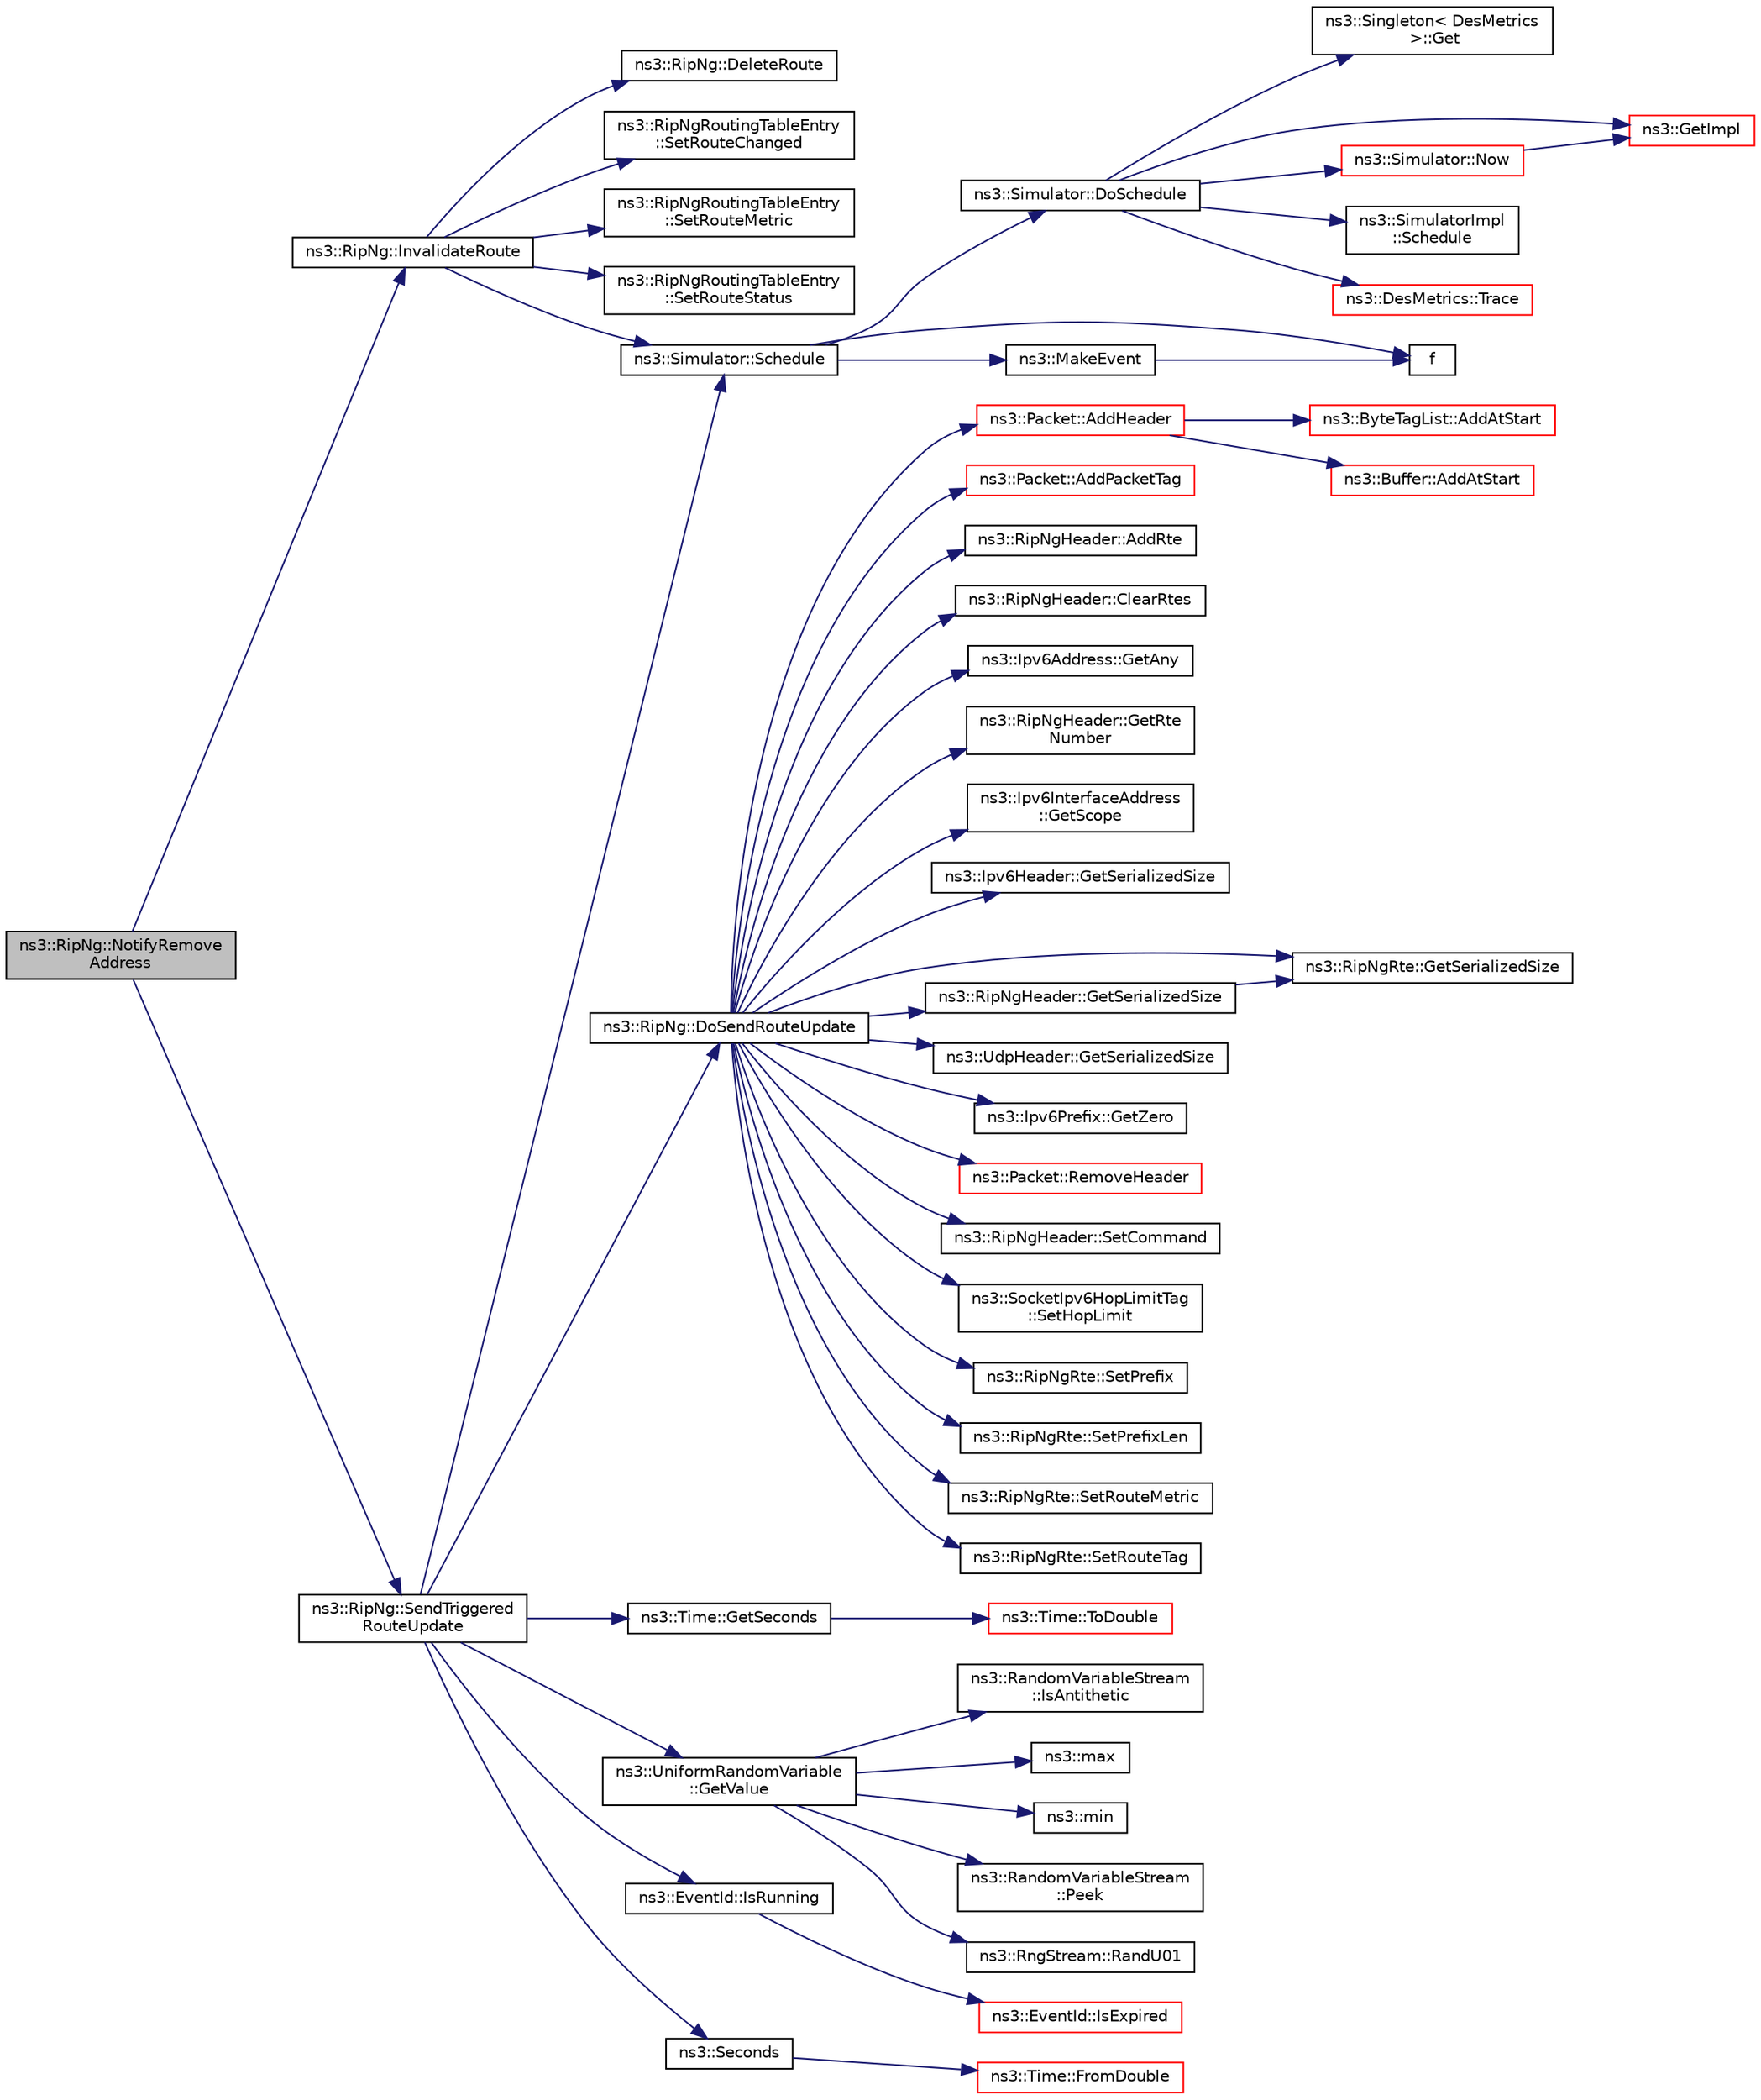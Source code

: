 digraph "ns3::RipNg::NotifyRemoveAddress"
{
 // LATEX_PDF_SIZE
  edge [fontname="Helvetica",fontsize="10",labelfontname="Helvetica",labelfontsize="10"];
  node [fontname="Helvetica",fontsize="10",shape=record];
  rankdir="LR";
  Node1 [label="ns3::RipNg::NotifyRemove\lAddress",height=0.2,width=0.4,color="black", fillcolor="grey75", style="filled", fontcolor="black",tooltip="Notify when specified interface add an address."];
  Node1 -> Node2 [color="midnightblue",fontsize="10",style="solid",fontname="Helvetica"];
  Node2 [label="ns3::RipNg::InvalidateRoute",height=0.2,width=0.4,color="black", fillcolor="white", style="filled",URL="$classns3_1_1_rip_ng.html#ae4fc1ca9ed948f3c028fd96fb016f7dd",tooltip="Invalidate a route."];
  Node2 -> Node3 [color="midnightblue",fontsize="10",style="solid",fontname="Helvetica"];
  Node3 [label="ns3::RipNg::DeleteRoute",height=0.2,width=0.4,color="black", fillcolor="white", style="filled",URL="$classns3_1_1_rip_ng.html#a9d1204fd821a2a528b250e57ddb0df04",tooltip="Delete a route."];
  Node2 -> Node4 [color="midnightblue",fontsize="10",style="solid",fontname="Helvetica"];
  Node4 [label="ns3::Simulator::Schedule",height=0.2,width=0.4,color="black", fillcolor="white", style="filled",URL="$classns3_1_1_simulator.html#a3da7d28335c8ac0e3e86781f766df241",tooltip="Schedule an event to expire after delay."];
  Node4 -> Node5 [color="midnightblue",fontsize="10",style="solid",fontname="Helvetica"];
  Node5 [label="ns3::Simulator::DoSchedule",height=0.2,width=0.4,color="black", fillcolor="white", style="filled",URL="$classns3_1_1_simulator.html#a47af23973938819bdc89cb2807e09ed5",tooltip="Implementation of the various Schedule methods."];
  Node5 -> Node6 [color="midnightblue",fontsize="10",style="solid",fontname="Helvetica"];
  Node6 [label="ns3::Singleton\< DesMetrics\l \>::Get",height=0.2,width=0.4,color="black", fillcolor="white", style="filled",URL="$classns3_1_1_singleton.html#a80a2cd3c25a27ea72add7a9f7a141ffa",tooltip="Get a pointer to the singleton instance."];
  Node5 -> Node7 [color="midnightblue",fontsize="10",style="solid",fontname="Helvetica"];
  Node7 [label="ns3::GetImpl",height=0.2,width=0.4,color="red", fillcolor="white", style="filled",URL="$group__simulator.html#ga42eb4eddad41528d4d99794a3dae3fd0",tooltip="Get the SimulatorImpl singleton."];
  Node5 -> Node43 [color="midnightblue",fontsize="10",style="solid",fontname="Helvetica"];
  Node43 [label="ns3::Simulator::Now",height=0.2,width=0.4,color="red", fillcolor="white", style="filled",URL="$classns3_1_1_simulator.html#ac3178fa975b419f7875e7105be122800",tooltip="Return the current simulation virtual time."];
  Node43 -> Node7 [color="midnightblue",fontsize="10",style="solid",fontname="Helvetica"];
  Node5 -> Node57 [color="midnightblue",fontsize="10",style="solid",fontname="Helvetica"];
  Node57 [label="ns3::SimulatorImpl\l::Schedule",height=0.2,width=0.4,color="black", fillcolor="white", style="filled",URL="$classns3_1_1_simulator_impl.html#a24eac97ca7dc0e64162e3596064cfb5c",tooltip="Schedule a future event execution (in the same context)."];
  Node5 -> Node58 [color="midnightblue",fontsize="10",style="solid",fontname="Helvetica"];
  Node58 [label="ns3::DesMetrics::Trace",height=0.2,width=0.4,color="red", fillcolor="white", style="filled",URL="$classns3_1_1_des_metrics.html#ab7c6c097412d0398affbc9f8d2643160",tooltip="Trace an event to self at the time it is scheduled."];
  Node4 -> Node65 [color="midnightblue",fontsize="10",style="solid",fontname="Helvetica"];
  Node65 [label="f",height=0.2,width=0.4,color="black", fillcolor="white", style="filled",URL="$80211b_8c.html#ae7ffc1a8f84fa47a0812b2f2b9627132",tooltip=" "];
  Node4 -> Node66 [color="midnightblue",fontsize="10",style="solid",fontname="Helvetica"];
  Node66 [label="ns3::MakeEvent",height=0.2,width=0.4,color="black", fillcolor="white", style="filled",URL="$group__makeeventfnptr.html#ga289a28a2497c18a9bd299e5e2014094b",tooltip="Make an EventImpl from a function pointer taking varying numbers of arguments."];
  Node66 -> Node65 [color="midnightblue",fontsize="10",style="solid",fontname="Helvetica"];
  Node2 -> Node67 [color="midnightblue",fontsize="10",style="solid",fontname="Helvetica"];
  Node67 [label="ns3::RipNgRoutingTableEntry\l::SetRouteChanged",height=0.2,width=0.4,color="black", fillcolor="white", style="filled",URL="$classns3_1_1_rip_ng_routing_table_entry.html#adc76e692e8dcf59a417c24cc18ccff09",tooltip="Set the route as changed."];
  Node2 -> Node68 [color="midnightblue",fontsize="10",style="solid",fontname="Helvetica"];
  Node68 [label="ns3::RipNgRoutingTableEntry\l::SetRouteMetric",height=0.2,width=0.4,color="black", fillcolor="white", style="filled",URL="$classns3_1_1_rip_ng_routing_table_entry.html#aa9cb450cdb14d6890ce3693ca0c15f88",tooltip="Set the route metric."];
  Node2 -> Node69 [color="midnightblue",fontsize="10",style="solid",fontname="Helvetica"];
  Node69 [label="ns3::RipNgRoutingTableEntry\l::SetRouteStatus",height=0.2,width=0.4,color="black", fillcolor="white", style="filled",URL="$classns3_1_1_rip_ng_routing_table_entry.html#affacfc33b16857b44b03ba9352fd214b",tooltip="Set the route status."];
  Node1 -> Node70 [color="midnightblue",fontsize="10",style="solid",fontname="Helvetica"];
  Node70 [label="ns3::RipNg::SendTriggered\lRouteUpdate",height=0.2,width=0.4,color="black", fillcolor="white", style="filled",URL="$classns3_1_1_rip_ng.html#ad7a8e445116b3dd8cdd1d50366787c66",tooltip="Send Triggered Routing Updates on all interfaces."];
  Node70 -> Node71 [color="midnightblue",fontsize="10",style="solid",fontname="Helvetica"];
  Node71 [label="ns3::RipNg::DoSendRouteUpdate",height=0.2,width=0.4,color="black", fillcolor="white", style="filled",URL="$classns3_1_1_rip_ng.html#a110005349bf811e1b0f6af182298be15",tooltip="Send Routing Updates on all interfaces."];
  Node71 -> Node72 [color="midnightblue",fontsize="10",style="solid",fontname="Helvetica"];
  Node72 [label="ns3::Packet::AddHeader",height=0.2,width=0.4,color="red", fillcolor="white", style="filled",URL="$classns3_1_1_packet.html#a465108c595a0bc592095cbcab1832ed8",tooltip="Add header to this packet."];
  Node72 -> Node73 [color="midnightblue",fontsize="10",style="solid",fontname="Helvetica"];
  Node73 [label="ns3::ByteTagList::AddAtStart",height=0.2,width=0.4,color="red", fillcolor="white", style="filled",URL="$classns3_1_1_byte_tag_list.html#acb4563fbe4299c55af41ba7a166b71d5",tooltip="Make sure that all offsets are bigger than prependOffset which represents the location where new byte..."];
  Node72 -> Node79 [color="midnightblue",fontsize="10",style="solid",fontname="Helvetica"];
  Node79 [label="ns3::Buffer::AddAtStart",height=0.2,width=0.4,color="red", fillcolor="white", style="filled",URL="$classns3_1_1_buffer.html#a8abd8164c3671d3dadc98fc66fade7b1",tooltip=" "];
  Node71 -> Node111 [color="midnightblue",fontsize="10",style="solid",fontname="Helvetica"];
  Node111 [label="ns3::Packet::AddPacketTag",height=0.2,width=0.4,color="red", fillcolor="white", style="filled",URL="$classns3_1_1_packet.html#ac4a6bcd77e58bdc14c42a7d572d66cc9",tooltip="Add a packet tag."];
  Node71 -> Node117 [color="midnightblue",fontsize="10",style="solid",fontname="Helvetica"];
  Node117 [label="ns3::RipNgHeader::AddRte",height=0.2,width=0.4,color="black", fillcolor="white", style="filled",URL="$classns3_1_1_rip_ng_header.html#aff4addcf8979f24166e07c5c85547e3c",tooltip="Add a RTE to the message."];
  Node71 -> Node118 [color="midnightblue",fontsize="10",style="solid",fontname="Helvetica"];
  Node118 [label="ns3::RipNgHeader::ClearRtes",height=0.2,width=0.4,color="black", fillcolor="white", style="filled",URL="$classns3_1_1_rip_ng_header.html#a422816bd3c69a5457eba0e683de835f4",tooltip="Clear all the RTEs from the header."];
  Node71 -> Node119 [color="midnightblue",fontsize="10",style="solid",fontname="Helvetica"];
  Node119 [label="ns3::Ipv6Address::GetAny",height=0.2,width=0.4,color="black", fillcolor="white", style="filled",URL="$classns3_1_1_ipv6_address.html#a2783e8badfc98c8b0a8508bba6e1b91e",tooltip="Get the \"any\" (::) Ipv6Address."];
  Node71 -> Node120 [color="midnightblue",fontsize="10",style="solid",fontname="Helvetica"];
  Node120 [label="ns3::RipNgHeader::GetRte\lNumber",height=0.2,width=0.4,color="black", fillcolor="white", style="filled",URL="$classns3_1_1_rip_ng_header.html#a21c6758b9ce6f9206d18fa66f97657e1",tooltip="Get the number of RTE included in the message."];
  Node71 -> Node121 [color="midnightblue",fontsize="10",style="solid",fontname="Helvetica"];
  Node121 [label="ns3::Ipv6InterfaceAddress\l::GetScope",height=0.2,width=0.4,color="black", fillcolor="white", style="filled",URL="$classns3_1_1_ipv6_interface_address.html#a4485ddce4365f878d4078bb9ea78b290",tooltip="Get address scope."];
  Node71 -> Node122 [color="midnightblue",fontsize="10",style="solid",fontname="Helvetica"];
  Node122 [label="ns3::Ipv6Header::GetSerializedSize",height=0.2,width=0.4,color="black", fillcolor="white", style="filled",URL="$classns3_1_1_ipv6_header.html#a37a507d3cbc5fb9efc6c4ba36255fe75",tooltip="Get the serialized size of the packet."];
  Node71 -> Node123 [color="midnightblue",fontsize="10",style="solid",fontname="Helvetica"];
  Node123 [label="ns3::RipNgRte::GetSerializedSize",height=0.2,width=0.4,color="black", fillcolor="white", style="filled",URL="$classns3_1_1_rip_ng_rte.html#a7f0f8d6de2377baccb68e15bf76f5669",tooltip="Get the serialized size of the packet."];
  Node71 -> Node124 [color="midnightblue",fontsize="10",style="solid",fontname="Helvetica"];
  Node124 [label="ns3::RipNgHeader::GetSerializedSize",height=0.2,width=0.4,color="black", fillcolor="white", style="filled",URL="$classns3_1_1_rip_ng_header.html#a2d736e7f5b88e94f6af89300d56f835b",tooltip="Get the serialized size of the packet."];
  Node124 -> Node123 [color="midnightblue",fontsize="10",style="solid",fontname="Helvetica"];
  Node71 -> Node125 [color="midnightblue",fontsize="10",style="solid",fontname="Helvetica"];
  Node125 [label="ns3::UdpHeader::GetSerializedSize",height=0.2,width=0.4,color="black", fillcolor="white", style="filled",URL="$classns3_1_1_udp_header.html#a373a84b58a2d76e250778866e024e982",tooltip=" "];
  Node71 -> Node126 [color="midnightblue",fontsize="10",style="solid",fontname="Helvetica"];
  Node126 [label="ns3::Ipv6Prefix::GetZero",height=0.2,width=0.4,color="black", fillcolor="white", style="filled",URL="$classns3_1_1_ipv6_prefix.html#ab32d2dbadcd8fa048ff296cb0a0e34ff",tooltip="Get the zero prefix ( /0)."];
  Node71 -> Node127 [color="midnightblue",fontsize="10",style="solid",fontname="Helvetica"];
  Node127 [label="ns3::Packet::RemoveHeader",height=0.2,width=0.4,color="red", fillcolor="white", style="filled",URL="$classns3_1_1_packet.html#a0961eccf975d75f902d40956c93ba63e",tooltip="Deserialize and remove the header from the internal buffer."];
  Node71 -> Node131 [color="midnightblue",fontsize="10",style="solid",fontname="Helvetica"];
  Node131 [label="ns3::RipNgHeader::SetCommand",height=0.2,width=0.4,color="black", fillcolor="white", style="filled",URL="$classns3_1_1_rip_ng_header.html#a3960f8da70fe2d21b867770b8a47b2cc",tooltip="Set the command."];
  Node71 -> Node132 [color="midnightblue",fontsize="10",style="solid",fontname="Helvetica"];
  Node132 [label="ns3::SocketIpv6HopLimitTag\l::SetHopLimit",height=0.2,width=0.4,color="black", fillcolor="white", style="filled",URL="$classns3_1_1_socket_ipv6_hop_limit_tag.html#a788df60ac4c987e997e15ba8cb691b60",tooltip="Set the tag's Hop Limit."];
  Node71 -> Node133 [color="midnightblue",fontsize="10",style="solid",fontname="Helvetica"];
  Node133 [label="ns3::RipNgRte::SetPrefix",height=0.2,width=0.4,color="black", fillcolor="white", style="filled",URL="$classns3_1_1_rip_ng_rte.html#a405f3033dbdf82b9ac169d9894b01c5e",tooltip="Set the prefix."];
  Node71 -> Node134 [color="midnightblue",fontsize="10",style="solid",fontname="Helvetica"];
  Node134 [label="ns3::RipNgRte::SetPrefixLen",height=0.2,width=0.4,color="black", fillcolor="white", style="filled",URL="$classns3_1_1_rip_ng_rte.html#a65d28fd1e776d13560da86d7a01f59a5",tooltip="Set the prefix length."];
  Node71 -> Node135 [color="midnightblue",fontsize="10",style="solid",fontname="Helvetica"];
  Node135 [label="ns3::RipNgRte::SetRouteMetric",height=0.2,width=0.4,color="black", fillcolor="white", style="filled",URL="$classns3_1_1_rip_ng_rte.html#a7e3642309fa1f99ba7b99bf646e32dd8",tooltip="Set the route metric."];
  Node71 -> Node136 [color="midnightblue",fontsize="10",style="solid",fontname="Helvetica"];
  Node136 [label="ns3::RipNgRte::SetRouteTag",height=0.2,width=0.4,color="black", fillcolor="white", style="filled",URL="$classns3_1_1_rip_ng_rte.html#afb05e3f3cc1f2ce458f5c05474bff0b5",tooltip="Set the route tag."];
  Node70 -> Node137 [color="midnightblue",fontsize="10",style="solid",fontname="Helvetica"];
  Node137 [label="ns3::Time::GetSeconds",height=0.2,width=0.4,color="black", fillcolor="white", style="filled",URL="$classns3_1_1_time.html#a27cb7c22324e0447740929b024dbeb66",tooltip="Get an approximation of the time stored in this instance in the indicated unit."];
  Node137 -> Node138 [color="midnightblue",fontsize="10",style="solid",fontname="Helvetica"];
  Node138 [label="ns3::Time::ToDouble",height=0.2,width=0.4,color="red", fillcolor="white", style="filled",URL="$classns3_1_1_time.html#a1f1f3acb86e4ed17643ef4a9ed1564fe",tooltip="Get the Time value expressed in a particular unit."];
  Node70 -> Node151 [color="midnightblue",fontsize="10",style="solid",fontname="Helvetica"];
  Node151 [label="ns3::UniformRandomVariable\l::GetValue",height=0.2,width=0.4,color="black", fillcolor="white", style="filled",URL="$classns3_1_1_uniform_random_variable.html#a03822d8c86ac51e9aa83bbc73041386b",tooltip="Get the next random value, as a double in the specified range ."];
  Node151 -> Node152 [color="midnightblue",fontsize="10",style="solid",fontname="Helvetica"];
  Node152 [label="ns3::RandomVariableStream\l::IsAntithetic",height=0.2,width=0.4,color="black", fillcolor="white", style="filled",URL="$classns3_1_1_random_variable_stream.html#ae8f50692f36f1403a22d0cbb9c488db2",tooltip="Check if antithetic values will be generated."];
  Node151 -> Node114 [color="midnightblue",fontsize="10",style="solid",fontname="Helvetica"];
  Node114 [label="ns3::max",height=0.2,width=0.4,color="black", fillcolor="white", style="filled",URL="$namespacens3.html#a548291fa9e4e7d6a57814dfcbbebce9b",tooltip=" "];
  Node151 -> Node153 [color="midnightblue",fontsize="10",style="solid",fontname="Helvetica"];
  Node153 [label="ns3::min",height=0.2,width=0.4,color="black", fillcolor="white", style="filled",URL="$namespacens3.html#a66840605409c3caeff0d2a728b68dc6d",tooltip=" "];
  Node151 -> Node154 [color="midnightblue",fontsize="10",style="solid",fontname="Helvetica"];
  Node154 [label="ns3::RandomVariableStream\l::Peek",height=0.2,width=0.4,color="black", fillcolor="white", style="filled",URL="$classns3_1_1_random_variable_stream.html#a72b37a5c0a574a51df77d378d9101936",tooltip="Get the pointer to the underlying RngStream."];
  Node151 -> Node155 [color="midnightblue",fontsize="10",style="solid",fontname="Helvetica"];
  Node155 [label="ns3::RngStream::RandU01",height=0.2,width=0.4,color="black", fillcolor="white", style="filled",URL="$classns3_1_1_rng_stream.html#a46be36426b8bc712e9de468b63558c22",tooltip="Generate the next random number for this stream."];
  Node70 -> Node156 [color="midnightblue",fontsize="10",style="solid",fontname="Helvetica"];
  Node156 [label="ns3::EventId::IsRunning",height=0.2,width=0.4,color="black", fillcolor="white", style="filled",URL="$classns3_1_1_event_id.html#a8b41e6f8c54db6bede8a7dcaf917074a",tooltip="This method is syntactic sugar for !IsExpired()."];
  Node156 -> Node157 [color="midnightblue",fontsize="10",style="solid",fontname="Helvetica"];
  Node157 [label="ns3::EventId::IsExpired",height=0.2,width=0.4,color="red", fillcolor="white", style="filled",URL="$classns3_1_1_event_id.html#acc25141054209b1a286a5471a51bd0c0",tooltip="This method is syntactic sugar for the ns3::Simulator::IsExpired method."];
  Node70 -> Node4 [color="midnightblue",fontsize="10",style="solid",fontname="Helvetica"];
  Node70 -> Node160 [color="midnightblue",fontsize="10",style="solid",fontname="Helvetica"];
  Node160 [label="ns3::Seconds",height=0.2,width=0.4,color="black", fillcolor="white", style="filled",URL="$group__timecivil.html#ga33c34b816f8ff6628e33d5c8e9713b9e",tooltip="Construct a Time in the indicated unit."];
  Node160 -> Node146 [color="midnightblue",fontsize="10",style="solid",fontname="Helvetica"];
  Node146 [label="ns3::Time::FromDouble",height=0.2,width=0.4,color="red", fillcolor="white", style="filled",URL="$classns3_1_1_time.html#a60e845f4a74e62495b86356afe604cb4",tooltip="Create a Time equal to value in unit unit."];
}
